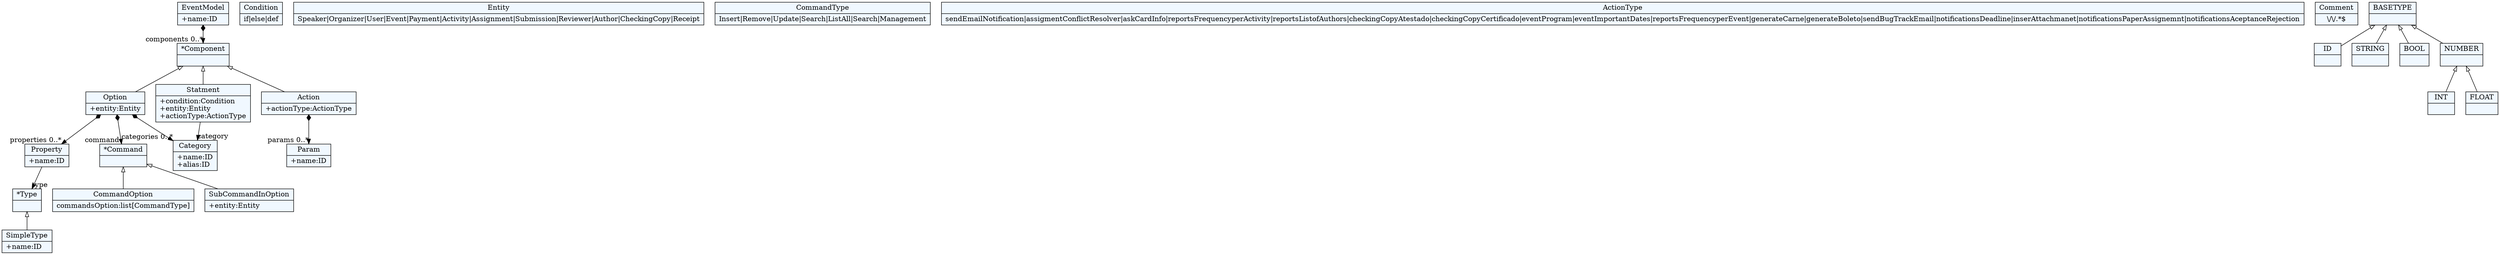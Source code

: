 
    digraph xtext {
    fontname = "Bitstream Vera Sans"
    fontsize = 8
    node[
        shape=record,
        style=filled,
        fillcolor=aliceblue
    ]
    nodesep = 0.3
    edge[dir=black,arrowtail=empty]


140705072705688 -> 140705071391896[arrowtail=diamond, dir=both, headlabel="components 0..*"]
140705072705688[ label="{EventModel|+name:ID\l}"]

140705071391896[ label="{*Component|}"]
140705071391896 -> 140705071397464 [dir=back]
140705071391896 -> 140705072713112 [dir=back]
140705071391896 -> 140705071393752 [dir=back]

140705071393752 -> 140705071403032[headlabel="category "]
140705071393752[ label="{Statment|+condition:Condition\l+entity:Entity\l+actionType:ActionType\l}"]

140705071395608[ label="{Condition|if\|else\|def}"]

140705071397464 -> 140705071406744[arrowtail=diamond, dir=both, headlabel="properties 0..*"]
140705071397464 -> 140705071399320[arrowtail=diamond, dir=both, headlabel="command "]
140705071397464 -> 140705071403032[arrowtail=diamond, dir=both, headlabel="categories 0..*"]
140705071397464[ label="{Option|+entity:Entity\l}"]

140705071399320[ label="{*Command|}"]
140705071399320 -> 140705072709400 [dir=back]
140705071399320 -> 140705071401176 [dir=back]

140705071401176[ label="{SubCommandInOption|+entity:Entity\l}"]

140705071403032[ label="{Category|+name:ID\l+alias:ID\l}"]

140705071404888[ label="{Entity|Speaker\|Organizer\|User\|Event\|Payment\|Activity\|Assignment\|Submission\|Reviewer\|Author\|CheckingCopy\|Receipt}"]

140705071406744 -> 140705072707544[headlabel="type "]
140705071406744[ label="{Property|+name:ID\l}"]

140705072707544[ label="{*Type|}"]
140705072707544 -> 140705072403800 [dir=back]

140705072403800[ label="{SimpleType|+name:ID\l}"]

140705072709400[ label="{CommandOption|commandsOption:list[CommandType]\l}"]

140705072711256[ label="{CommandType|Insert\|Remove\|Update\|Search\|ListAll\|Search\|Management}"]

140705072713112 -> 140705071408600[arrowtail=diamond, dir=both, headlabel="params 0..*"]
140705072713112[ label="{Action|+actionType:ActionType\l}"]

140705071408600[ label="{Param|+name:ID\l}"]

140705071410456[ label="{ActionType|sendEmailNotification\|assigmentConflictResolver\|askCardInfo\|reportsFrequencyperActivity\|reportsListofAuthors\|checkingCopyAtestado\|checkingCopyCertificado\|eventProgram\|eventImportantDates\|reportsFrequencyperEvent\|generateCarne\|generateBoleto\|sendBugTrackEmail\|notificationsDeadline\|inserAttachmanet\|notificationsPaperAssignemnt\|notificationsAceptanceRejection}"]

140705071412312[ label="{Comment|\\/\\/.*$}"]

140705072381768[ label="{ID|}"]

140705072395704[ label="{STRING|}"]

140705072397560[ label="{BOOL|}"]

140705072390968[ label="{INT|}"]

140705072407656[ label="{FLOAT|}"]

140705072409512[ label="{NUMBER|}"]
140705072409512 -> 140705072407656 [dir=back]
140705072409512 -> 140705072390968 [dir=back]

140705072411368[ label="{BASETYPE|}"]
140705072411368 -> 140705072409512 [dir=back]
140705072411368 -> 140705072397560 [dir=back]
140705072411368 -> 140705072381768 [dir=back]
140705072411368 -> 140705072395704 [dir=back]


}
